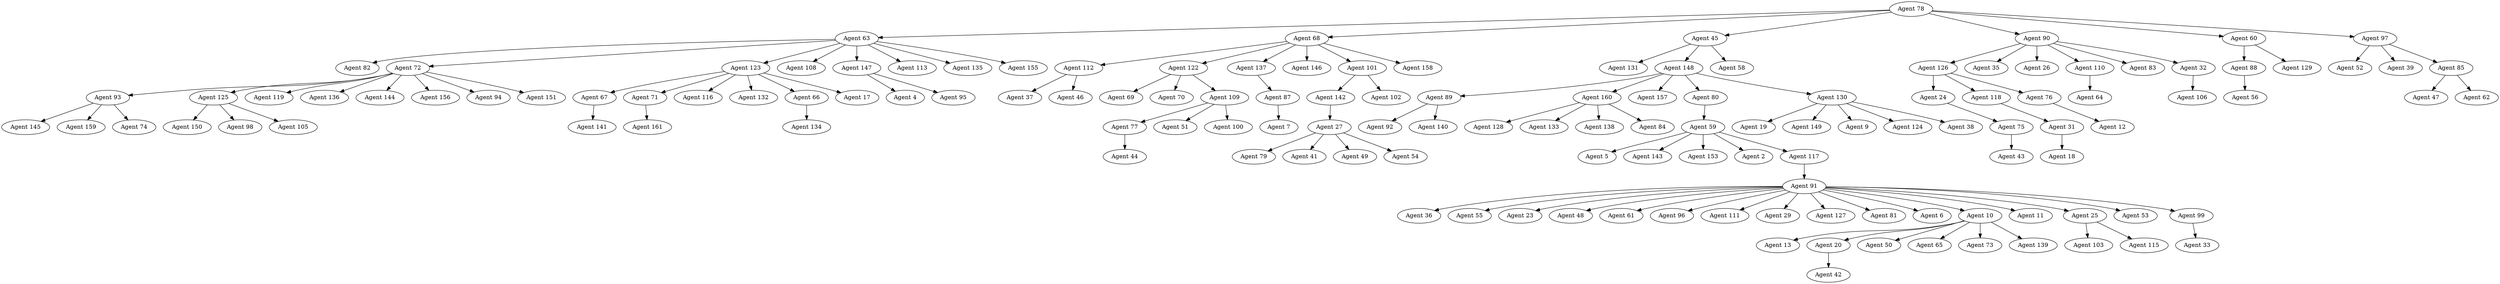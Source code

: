 digraph ContactGraph {ContactNode0[label="Agent 78"];ContactNode0 -> ContactNode1;ContactNode0 -> ContactNode2;ContactNode0 -> ContactNode3;ContactNode0 -> ContactNode4;ContactNode0 -> ContactNode5;ContactNode0 -> ContactNode16;ContactNode1[label="Agent 63"];ContactNode1 -> ContactNode6;ContactNode1 -> ContactNode11;ContactNode1 -> ContactNode12;ContactNode1 -> ContactNode14;ContactNode1 -> ContactNode15;ContactNode1 -> ContactNode20;ContactNode1 -> ContactNode21;ContactNode1 -> ContactNode22;ContactNode2[label="Agent 68"];ContactNode2 -> ContactNode7;ContactNode2 -> ContactNode8;ContactNode2 -> ContactNode9;ContactNode2 -> ContactNode10;ContactNode2 -> ContactNode13;ContactNode2 -> ContactNode41;ContactNode3[label="Agent 45"];ContactNode3 -> ContactNode27;ContactNode3 -> ContactNode28;ContactNode3 -> ContactNode60;ContactNode4[label="Agent 90"];ContactNode4 -> ContactNode17;ContactNode4 -> ContactNode18;ContactNode4 -> ContactNode33;ContactNode4 -> ContactNode35;ContactNode4 -> ContactNode48;ContactNode4 -> ContactNode59;ContactNode5[label="Agent 60"];ContactNode5 -> ContactNode19;ContactNode5 -> ContactNode45;ContactNode6[label="Agent 82"];ContactNode7[label="Agent 112"];ContactNode7 -> ContactNode39;ContactNode7 -> ContactNode61;ContactNode8[label="Agent 122"];ContactNode8 -> ContactNode23;ContactNode8 -> ContactNode24;ContactNode8 -> ContactNode26;ContactNode9[label="Agent 137"];ContactNode9 -> ContactNode25;ContactNode10[label="Agent 146"];ContactNode11[label="Agent 72"];ContactNode11 -> ContactNode30;ContactNode11 -> ContactNode31;ContactNode11 -> ContactNode46;ContactNode11 -> ContactNode47;ContactNode11 -> ContactNode53;ContactNode11 -> ContactNode54;ContactNode11 -> ContactNode70;ContactNode11 -> ContactNode71;ContactNode12[label="Agent 123"];ContactNode12 -> ContactNode29;ContactNode12 -> ContactNode34;ContactNode12 -> ContactNode36;ContactNode12 -> ContactNode37;ContactNode12 -> ContactNode40;ContactNode12 -> ContactNode44;ContactNode13[label="Agent 101"];ContactNode13 -> ContactNode32;ContactNode13 -> ContactNode42;ContactNode14[label="Agent 108"];ContactNode15[label="Agent 147"];ContactNode15 -> ContactNode43;ContactNode15 -> ContactNode49;ContactNode16[label="Agent 97"];ContactNode16 -> ContactNode63;ContactNode16 -> ContactNode69;ContactNode16 -> ContactNode72;ContactNode17[label="Agent 126"];ContactNode17 -> ContactNode38;ContactNode17 -> ContactNode50;ContactNode17 -> ContactNode65;ContactNode18[label="Agent 35"];ContactNode19[label="Agent 88"];ContactNode19 -> ContactNode52;ContactNode20[label="Agent 113"];ContactNode21[label="Agent 135"];ContactNode22[label="Agent 155"];ContactNode23[label="Agent 69"];ContactNode24[label="Agent 70"];ContactNode25[label="Agent 87"];ContactNode25 -> ContactNode51;ContactNode26[label="Agent 109"];ContactNode26 -> ContactNode75;ContactNode26 -> ContactNode83;ContactNode26 -> ContactNode84;ContactNode27[label="Agent 131"];ContactNode28[label="Agent 148"];ContactNode28 -> ContactNode55;ContactNode28 -> ContactNode62;ContactNode28 -> ContactNode79;ContactNode28 -> ContactNode89;ContactNode28 -> ContactNode90;ContactNode29[label="Agent 67"];ContactNode29 -> ContactNode64;ContactNode30[label="Agent 93"];ContactNode30 -> ContactNode56;ContactNode30 -> ContactNode57;ContactNode30 -> ContactNode74;ContactNode31[label="Agent 125"];ContactNode31 -> ContactNode58;ContactNode31 -> ContactNode66;ContactNode31 -> ContactNode78;ContactNode32[label="Agent 142"];ContactNode32 -> ContactNode67;ContactNode33[label="Agent 26"];ContactNode34[label="Agent 71"];ContactNode34 -> ContactNode88;ContactNode35[label="Agent 110"];ContactNode35 -> ContactNode73;ContactNode36[label="Agent 116"];ContactNode37[label="Agent 132"];ContactNode38[label="Agent 24"];ContactNode38 -> ContactNode93;ContactNode39[label="Agent 37"];ContactNode40[label="Agent 66"];ContactNode40 -> ContactNode87;ContactNode41[label="Agent 158"];ContactNode42[label="Agent 102"];ContactNode43[label="Agent 4"];ContactNode44[label="Agent 17"];ContactNode45[label="Agent 129"];ContactNode46[label="Agent 119"];ContactNode47[label="Agent 136"];ContactNode48[label="Agent 83"];ContactNode49[label="Agent 95"];ContactNode50[label="Agent 118"];ContactNode50 -> ContactNode68;ContactNode51[label="Agent 7"];ContactNode52[label="Agent 56"];ContactNode53[label="Agent 144"];ContactNode54[label="Agent 156"];ContactNode55[label="Agent 89"];ContactNode55 -> ContactNode76;ContactNode55 -> ContactNode77;ContactNode56[label="Agent 145"];ContactNode57[label="Agent 159"];ContactNode58[label="Agent 150"];ContactNode59[label="Agent 32"];ContactNode59 -> ContactNode86;ContactNode60[label="Agent 58"];ContactNode61[label="Agent 46"];ContactNode62[label="Agent 160"];ContactNode62 -> ContactNode80;ContactNode62 -> ContactNode81;ContactNode62 -> ContactNode82;ContactNode62 -> ContactNode97;ContactNode63[label="Agent 52"];ContactNode64[label="Agent 141"];ContactNode65[label="Agent 76"];ContactNode65 -> ContactNode85;ContactNode66[label="Agent 98"];ContactNode67[label="Agent 27"];ContactNode67 -> ContactNode91;ContactNode67 -> ContactNode94;ContactNode67 -> ContactNode100;ContactNode67 -> ContactNode101;ContactNode68[label="Agent 31"];ContactNode68 -> ContactNode95;ContactNode69[label="Agent 39"];ContactNode70[label="Agent 94"];ContactNode71[label="Agent 151"];ContactNode72[label="Agent 85"];ContactNode72 -> ContactNode92;ContactNode72 -> ContactNode96;ContactNode73[label="Agent 64"];ContactNode74[label="Agent 74"];ContactNode75[label="Agent 77"];ContactNode75 -> ContactNode102;ContactNode76[label="Agent 92"];ContactNode77[label="Agent 140"];ContactNode78[label="Agent 105"];ContactNode79[label="Agent 157"];ContactNode80[label="Agent 128"];ContactNode81[label="Agent 133"];ContactNode82[label="Agent 138"];ContactNode83[label="Agent 51"];ContactNode84[label="Agent 100"];ContactNode85[label="Agent 12"];ContactNode86[label="Agent 106"];ContactNode87[label="Agent 134"];ContactNode88[label="Agent 161"];ContactNode89[label="Agent 80"];ContactNode89 -> ContactNode98;ContactNode90[label="Agent 130"];ContactNode90 -> ContactNode99;ContactNode90 -> ContactNode103;ContactNode90 -> ContactNode104;ContactNode90 -> ContactNode106;ContactNode90 -> ContactNode107;ContactNode91[label="Agent 79"];ContactNode92[label="Agent 47"];ContactNode93[label="Agent 75"];ContactNode93 -> ContactNode105;ContactNode94[label="Agent 41"];ContactNode95[label="Agent 18"];ContactNode96[label="Agent 62"];ContactNode97[label="Agent 84"];ContactNode98[label="Agent 59"];ContactNode98 -> ContactNode108;ContactNode98 -> ContactNode109;ContactNode98 -> ContactNode110;ContactNode98 -> ContactNode111;ContactNode98 -> ContactNode112;ContactNode99[label="Agent 19"];ContactNode100[label="Agent 49"];ContactNode101[label="Agent 54"];ContactNode102[label="Agent 44"];ContactNode103[label="Agent 149"];ContactNode104[label="Agent 9"];ContactNode105[label="Agent 43"];ContactNode106[label="Agent 124"];ContactNode107[label="Agent 38"];ContactNode108[label="Agent 5"];ContactNode109[label="Agent 143"];ContactNode110[label="Agent 153"];ContactNode111[label="Agent 2"];ContactNode112[label="Agent 117"];ContactNode112 -> ContactNode113;ContactNode113[label="Agent 91"];ContactNode113 -> ContactNode114;ContactNode113 -> ContactNode115;ContactNode113 -> ContactNode116;ContactNode113 -> ContactNode117;ContactNode113 -> ContactNode118;ContactNode113 -> ContactNode119;ContactNode113 -> ContactNode120;ContactNode113 -> ContactNode121;ContactNode113 -> ContactNode122;ContactNode113 -> ContactNode123;ContactNode113 -> ContactNode124;ContactNode113 -> ContactNode125;ContactNode113 -> ContactNode126;ContactNode113 -> ContactNode127;ContactNode113 -> ContactNode128;ContactNode113 -> ContactNode129;ContactNode114[label="Agent 36"];ContactNode115[label="Agent 55"];ContactNode116[label="Agent 23"];ContactNode117[label="Agent 48"];ContactNode118[label="Agent 61"];ContactNode119[label="Agent 96"];ContactNode120[label="Agent 111"];ContactNode121[label="Agent 29"];ContactNode122[label="Agent 127"];ContactNode123[label="Agent 81"];ContactNode124[label="Agent 6"];ContactNode125[label="Agent 10"];ContactNode125 -> ContactNode130;ContactNode125 -> ContactNode131;ContactNode125 -> ContactNode132;ContactNode125 -> ContactNode133;ContactNode125 -> ContactNode134;ContactNode125 -> ContactNode135;ContactNode126[label="Agent 11"];ContactNode127[label="Agent 25"];ContactNode127 -> ContactNode136;ContactNode127 -> ContactNode137;ContactNode128[label="Agent 53"];ContactNode129[label="Agent 99"];ContactNode129 -> ContactNode138;ContactNode130[label="Agent 13"];ContactNode131[label="Agent 20"];ContactNode131 -> ContactNode139;ContactNode132[label="Agent 50"];ContactNode133[label="Agent 65"];ContactNode134[label="Agent 73"];ContactNode135[label="Agent 139"];ContactNode136[label="Agent 103"];ContactNode137[label="Agent 115"];ContactNode138[label="Agent 33"];ContactNode139[label="Agent 42"];}